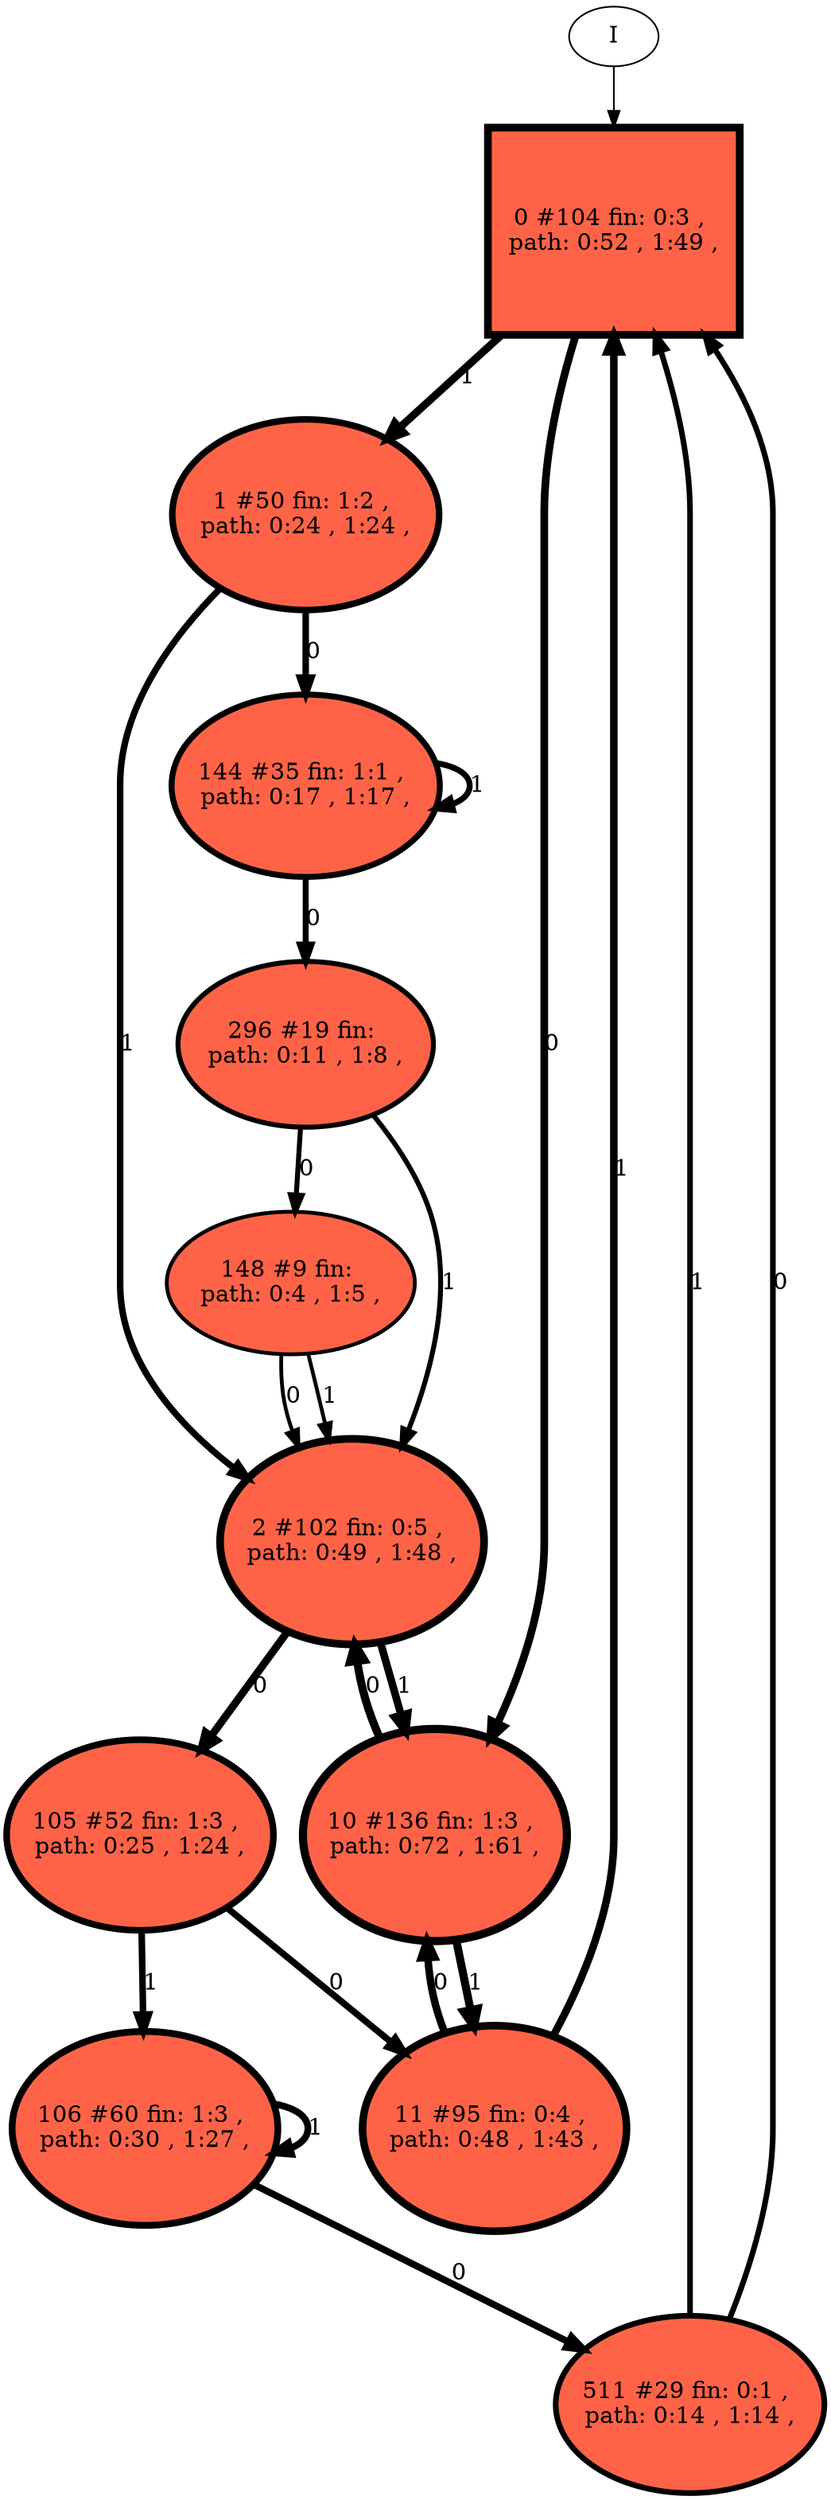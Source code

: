// produced with flexfringe // 
digraph DFA {
	0 [label="root" shape=box];
		I -> 0;
	0 [ label="0 #104 fin: 0:3 , 
 path: 0:52 , 1:49 , " , style=filled, fillcolor="tomato", width=1.73236, height=1.73236, penwidth=4.65396];
		0 -> 1 [label="1 " , penwidth=4.65396 ];
		0 -> 10 [label="0 " , penwidth=4.65396 ];
	1 [ label="1 #50 fin: 1:2 , 
 path: 0:24 , 1:24 , " , style=filled, fillcolor="tomato", width=1.59571, height=1.59571, penwidth=3.93183];
		1 -> 2 [label="1 " , penwidth=3.93183 ];
		1 -> 144 [label="0 " , penwidth=3.93183 ];
	10 [ label="10 #136 fin: 1:3 , 
 path: 0:72 , 1:61 , " , style=filled, fillcolor="tomato", width=1.77833, height=1.77833, penwidth=4.91998];
		10 -> 11 [label="1 " , penwidth=4.91998 ];
		10 -> 2 [label="0 " , penwidth=4.91998 ];
	2 [ label="2 #102 fin: 0:5 , 
 path: 0:49 , 1:48 , " , style=filled, fillcolor="tomato", width=1.72895, height=1.72895, penwidth=4.63473];
		2 -> 10 [label="1 " , penwidth=4.63473 ];
		2 -> 105 [label="0 " , penwidth=4.63473 ];
	144 [ label="144 #35 fin: 1:1 , 
 path: 0:17 , 1:17 , " , style=filled, fillcolor="tomato", width=1.52247, height=1.52247, penwidth=3.58352];
		144 -> 144 [label="1 " , penwidth=3.58352 ];
		144 -> 296 [label="0 " , penwidth=3.58352 ];
	11 [ label="11 #95 fin: 0:4 , 
 path: 0:48 , 1:43 , " , style=filled, fillcolor="tomato", width=1.71638, height=1.71638, penwidth=4.56435];
		11 -> 0 [label="1 " , penwidth=4.56435 ];
		11 -> 10 [label="0 " , penwidth=4.56435 ];
	105 [ label="105 #52 fin: 1:3 , 
 path: 0:25 , 1:24 , " , style=filled, fillcolor="tomato", width=1.60348, height=1.60348, penwidth=3.97029];
		105 -> 106 [label="1 " , penwidth=3.97029 ];
		105 -> 11 [label="0 " , penwidth=3.97029 ];
	296 [ label="296 #19 fin: 
 path: 0:11 , 1:8 , " , style=filled, fillcolor="tomato", width=1.38523, height=1.38523, penwidth=2.99573];
		296 -> 2 [label="1 " , penwidth=2.99573 ];
		296 -> 148 [label="0 " , penwidth=2.99573 ];
	106 [ label="106 #60 fin: 1:3 , 
 path: 0:30 , 1:27 , " , style=filled, fillcolor="tomato", width=1.63137, height=1.63137, penwidth=4.11087];
		106 -> 106 [label="1 " , penwidth=4.11087 ];
		106 -> 511 [label="0 " , penwidth=4.11087 ];
	511 [ label="511 #29 fin: 0:1 , 
 path: 0:14 , 1:14 , " , style=filled, fillcolor="tomato", width=1.48188, height=1.48188, penwidth=3.4012];
		511 -> 0 [label="1 " , penwidth=3.4012 ];
		511 -> 0 [label="0 " , penwidth=3.4012 ];
	148 [ label="148 #9 fin: 
 path: 0:4 , 1:5 , " , style=filled, fillcolor="tomato", width=1.19471, height=1.19471, penwidth=2.30259];
		148 -> 2 [label="1 " , penwidth=2.30259 ];
		148 -> 2 [label="0 " , penwidth=2.30259 ];
}
